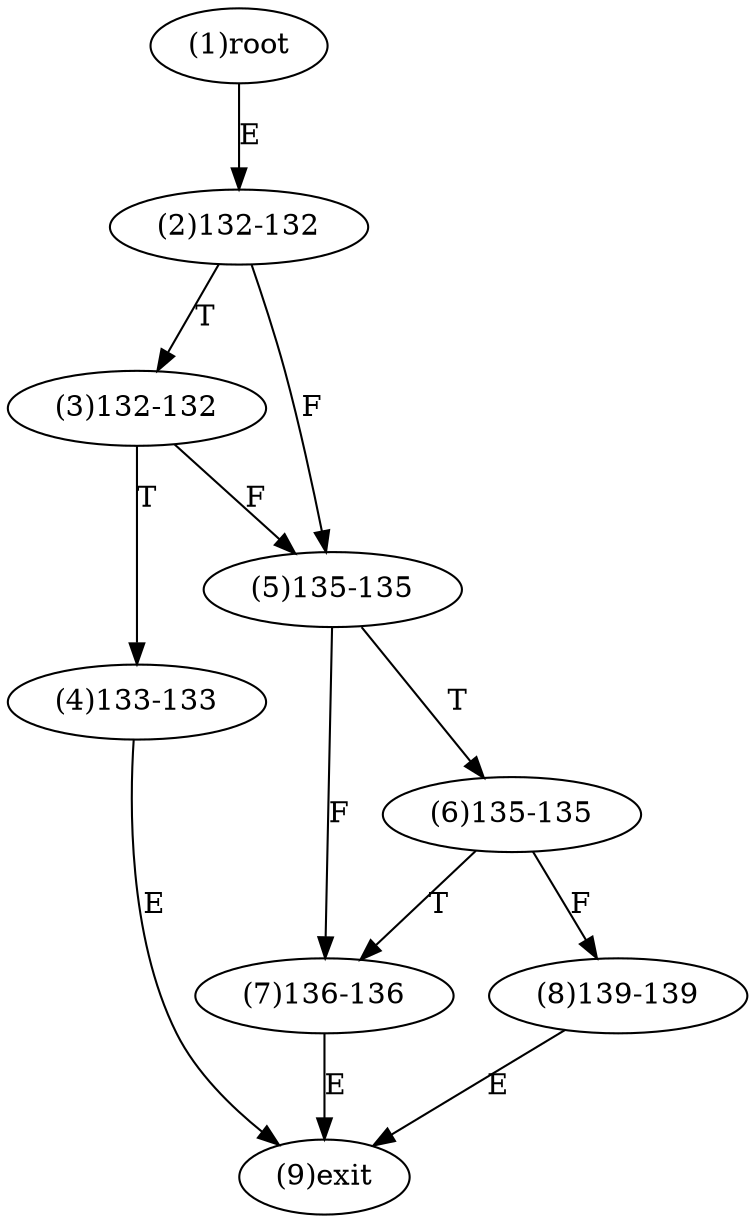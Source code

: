 digraph "" { 
1[ label="(1)root"];
2[ label="(2)132-132"];
3[ label="(3)132-132"];
4[ label="(4)133-133"];
5[ label="(5)135-135"];
6[ label="(6)135-135"];
7[ label="(7)136-136"];
8[ label="(8)139-139"];
9[ label="(9)exit"];
1->2[ label="E"];
2->5[ label="F"];
2->3[ label="T"];
3->5[ label="F"];
3->4[ label="T"];
4->9[ label="E"];
5->7[ label="F"];
5->6[ label="T"];
6->8[ label="F"];
6->7[ label="T"];
7->9[ label="E"];
8->9[ label="E"];
}